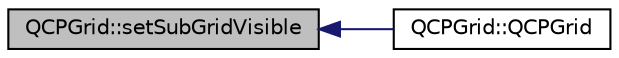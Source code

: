 digraph "QCPGrid::setSubGridVisible"
{
  edge [fontname="Helvetica",fontsize="10",labelfontname="Helvetica",labelfontsize="10"];
  node [fontname="Helvetica",fontsize="10",shape=record];
  rankdir="LR";
  Node1 [label="QCPGrid::setSubGridVisible",height=0.2,width=0.4,color="black", fillcolor="grey75", style="filled", fontcolor="black"];
  Node1 -> Node2 [dir="back",color="midnightblue",fontsize="10",style="solid",fontname="Helvetica"];
  Node2 [label="QCPGrid::QCPGrid",height=0.2,width=0.4,color="black", fillcolor="white", style="filled",URL="$class_q_c_p_grid.html#acd1cdd2909625388a13048b698494a17"];
}
